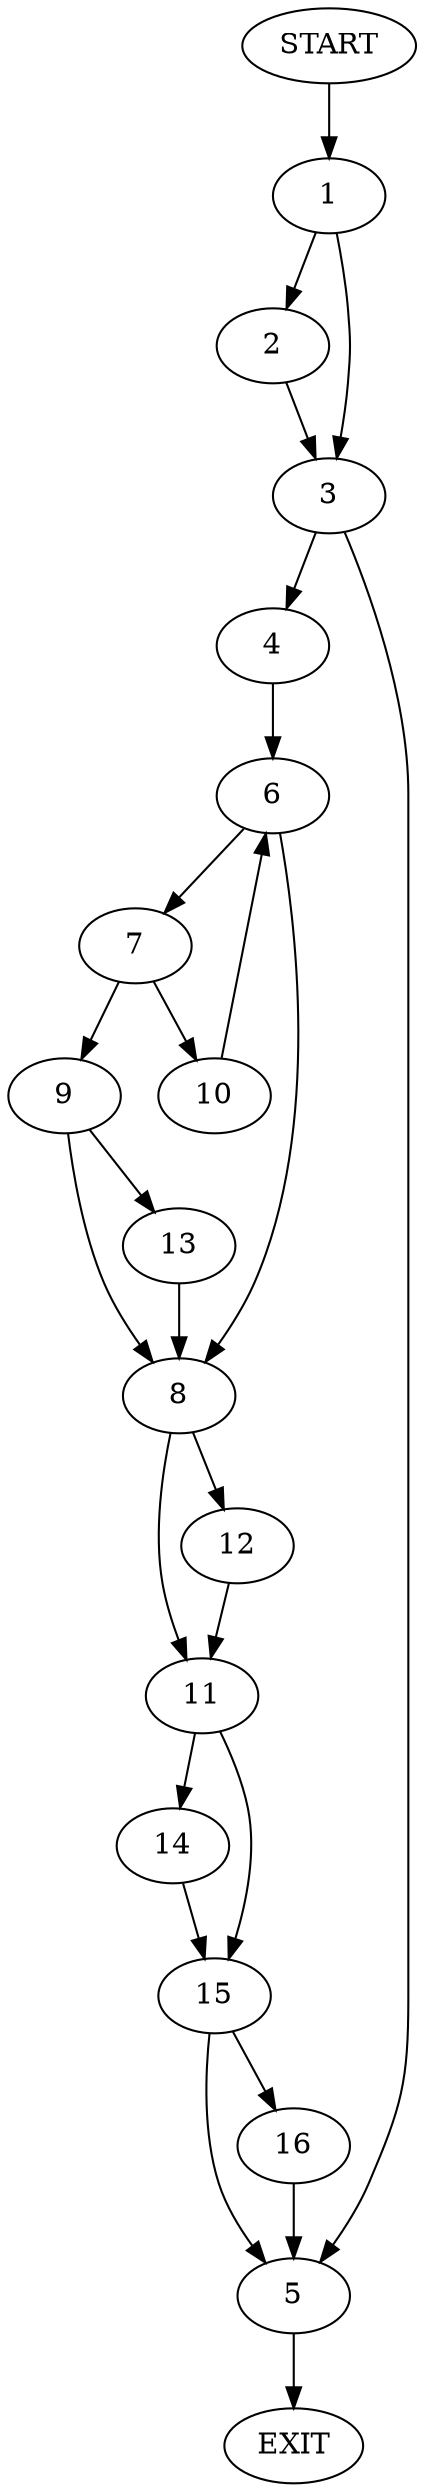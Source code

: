 digraph {
0 [label="START"]
17 [label="EXIT"]
0 -> 1
1 -> 2
1 -> 3
3 -> 4
3 -> 5
2 -> 3
4 -> 6
5 -> 17
6 -> 7
6 -> 8
7 -> 9
7 -> 10
8 -> 11
8 -> 12
9 -> 8
9 -> 13
10 -> 6
13 -> 8
12 -> 11
11 -> 14
11 -> 15
15 -> 16
15 -> 5
14 -> 15
16 -> 5
}
